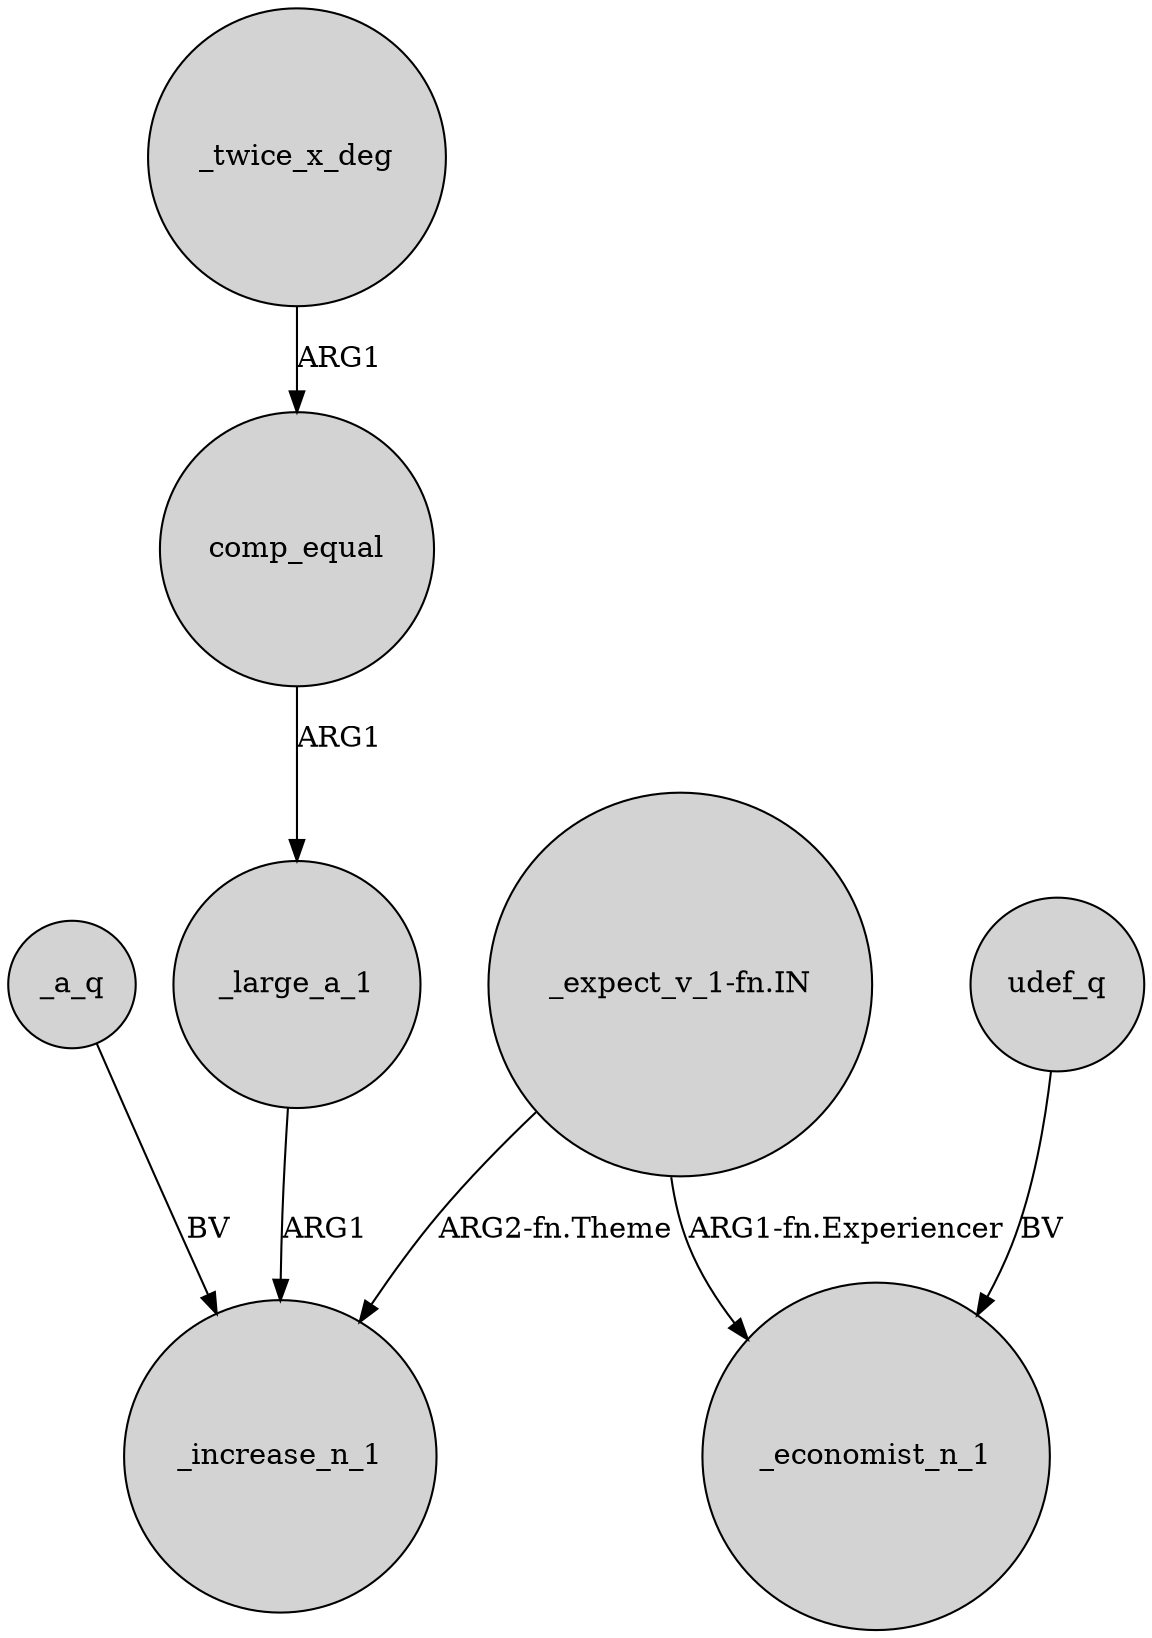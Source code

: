 digraph {
	node [shape=circle style=filled]
	comp_equal -> _large_a_1 [label=ARG1]
	_a_q -> _increase_n_1 [label=BV]
	udef_q -> _economist_n_1 [label=BV]
	_twice_x_deg -> comp_equal [label=ARG1]
	"_expect_v_1-fn.IN" -> _economist_n_1 [label="ARG1-fn.Experiencer"]
	_large_a_1 -> _increase_n_1 [label=ARG1]
	"_expect_v_1-fn.IN" -> _increase_n_1 [label="ARG2-fn.Theme"]
}
